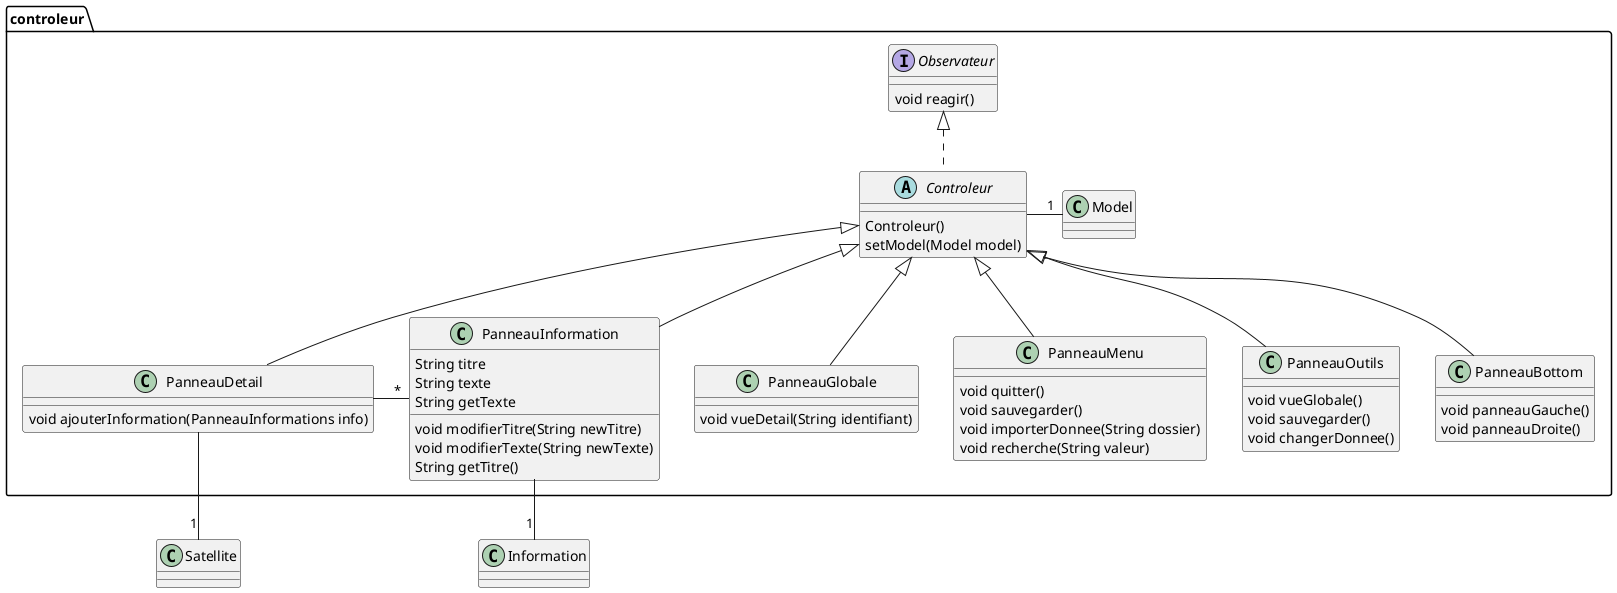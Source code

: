 @startuml
'https://plantuml.com/class-diagram

package controleur{
    abstract Controleur implements Observateur{
        Controleur()
        setModel(Model model)
    }

    interface Observateur{
        void reagir()
    }

    class PanneauGlobale extends Controleur{
        void vueDetail(String identifiant)
    }

    class Model
    class PanneauDetail extends Controleur{
        void ajouterInformation(PanneauInformations info)
    }

    class PanneauInformation extends Controleur{
        String titre
        String texte
        void modifierTitre(String newTitre)
        void modifierTexte(String newTexte)
        String getTitre()
        String getTexte
    }

    class PanneauMenu extends Controleur{
        void quitter()
        void sauvegarder()
        void importerDonnee(String dossier)
        void recherche(String valeur)
    }

    class PanneauOutils extends Controleur{
        void vueGlobale()
        void sauvegarder()
        void changerDonnee()
    }

    class PanneauBottom extends Controleur{
        void panneauGauche()
        void panneauDroite()
    }
}


Model "1"--left Controleur
PanneauDetail -right-"*" PanneauInformation
PanneauDetail --"1" Satellite
PanneauInformation --"1" Information

@enduml